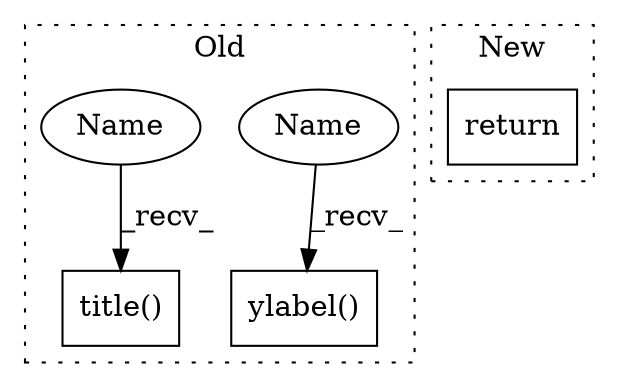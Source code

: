 digraph G {
subgraph cluster0 {
1 [label="ylabel()" a="75" s="7406,7430" l="11,1" shape="box"];
3 [label="title()" a="75" s="7523,7538" l="10,1" shape="box"];
4 [label="Name" a="87" s="7406" l="3" shape="ellipse"];
5 [label="Name" a="87" s="7523" l="3" shape="ellipse"];
label = "Old";
style="dotted";
}
subgraph cluster1 {
2 [label="return" a="93" s="9186" l="6" shape="box"];
label = "New";
style="dotted";
}
4 -> 1 [label="_recv_"];
5 -> 3 [label="_recv_"];
}